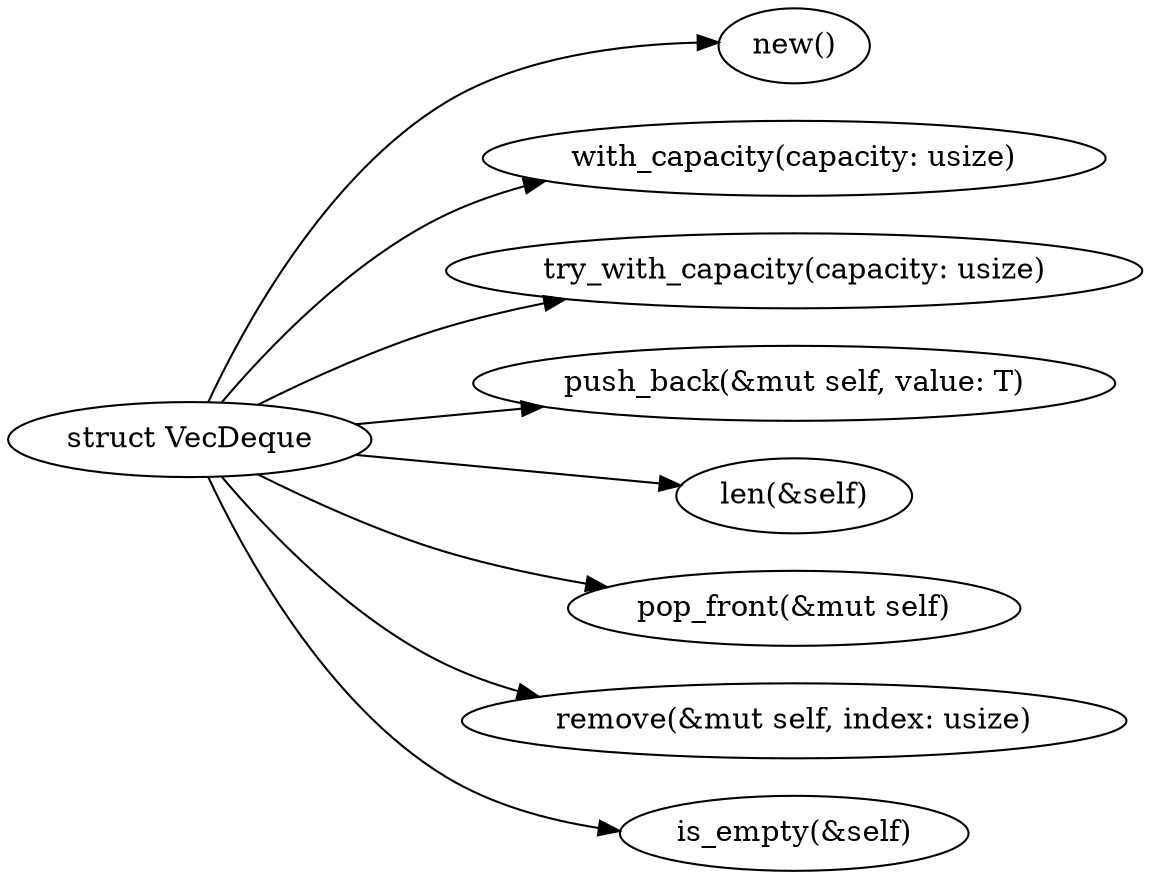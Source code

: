 digraph {
    graph [ 
        rankdir=LR,
    ]
    "VecDeque" [label="struct VecDeque"]
    "VecDeque" -> "new()"
    "VecDeque" -> "with_capacity(capacity: usize)"
    "VecDeque" -> "try_with_capacity(capacity: usize)"
    "VecDeque" -> "push_back(&mut self, value: T)"
    "VecDeque" -> "len(&self)"
    "VecDeque" -> "pop_front(&mut self)"
    "VecDeque" -> "remove(&mut self, index: usize)"
    "VecDeque" -> "is_empty(&self)"
}